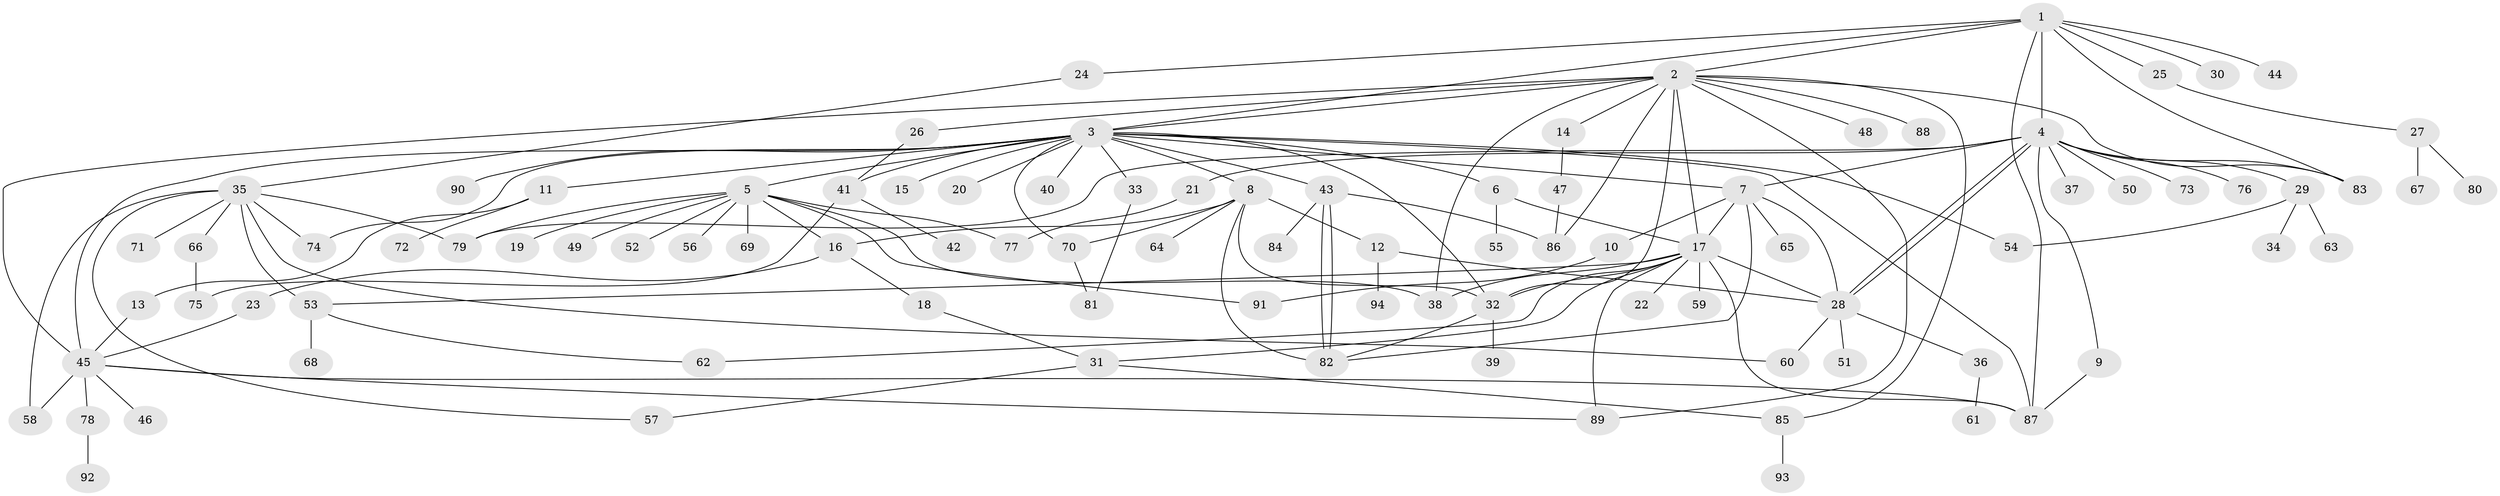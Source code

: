 // Generated by graph-tools (version 1.1) at 2025/48/03/09/25 04:48:37]
// undirected, 94 vertices, 141 edges
graph export_dot {
graph [start="1"]
  node [color=gray90,style=filled];
  1;
  2;
  3;
  4;
  5;
  6;
  7;
  8;
  9;
  10;
  11;
  12;
  13;
  14;
  15;
  16;
  17;
  18;
  19;
  20;
  21;
  22;
  23;
  24;
  25;
  26;
  27;
  28;
  29;
  30;
  31;
  32;
  33;
  34;
  35;
  36;
  37;
  38;
  39;
  40;
  41;
  42;
  43;
  44;
  45;
  46;
  47;
  48;
  49;
  50;
  51;
  52;
  53;
  54;
  55;
  56;
  57;
  58;
  59;
  60;
  61;
  62;
  63;
  64;
  65;
  66;
  67;
  68;
  69;
  70;
  71;
  72;
  73;
  74;
  75;
  76;
  77;
  78;
  79;
  80;
  81;
  82;
  83;
  84;
  85;
  86;
  87;
  88;
  89;
  90;
  91;
  92;
  93;
  94;
  1 -- 2;
  1 -- 3;
  1 -- 4;
  1 -- 24;
  1 -- 25;
  1 -- 30;
  1 -- 44;
  1 -- 83;
  1 -- 87;
  2 -- 3;
  2 -- 14;
  2 -- 17;
  2 -- 26;
  2 -- 32;
  2 -- 38;
  2 -- 45;
  2 -- 48;
  2 -- 83;
  2 -- 85;
  2 -- 86;
  2 -- 88;
  2 -- 89;
  3 -- 5;
  3 -- 6;
  3 -- 7;
  3 -- 8;
  3 -- 11;
  3 -- 15;
  3 -- 20;
  3 -- 32;
  3 -- 33;
  3 -- 40;
  3 -- 41;
  3 -- 43;
  3 -- 45;
  3 -- 54;
  3 -- 70;
  3 -- 74;
  3 -- 87;
  3 -- 90;
  4 -- 7;
  4 -- 9;
  4 -- 21;
  4 -- 28;
  4 -- 28;
  4 -- 29;
  4 -- 37;
  4 -- 50;
  4 -- 73;
  4 -- 76;
  4 -- 79;
  4 -- 83;
  5 -- 16;
  5 -- 19;
  5 -- 38;
  5 -- 49;
  5 -- 52;
  5 -- 56;
  5 -- 69;
  5 -- 77;
  5 -- 79;
  5 -- 91;
  6 -- 17;
  6 -- 55;
  7 -- 10;
  7 -- 17;
  7 -- 28;
  7 -- 65;
  7 -- 82;
  8 -- 12;
  8 -- 16;
  8 -- 32;
  8 -- 64;
  8 -- 70;
  8 -- 82;
  9 -- 87;
  10 -- 91;
  11 -- 13;
  11 -- 72;
  12 -- 28;
  12 -- 94;
  13 -- 45;
  14 -- 47;
  16 -- 18;
  16 -- 23;
  17 -- 22;
  17 -- 28;
  17 -- 31;
  17 -- 32;
  17 -- 38;
  17 -- 53;
  17 -- 59;
  17 -- 62;
  17 -- 87;
  17 -- 89;
  18 -- 31;
  21 -- 77;
  23 -- 45;
  24 -- 35;
  25 -- 27;
  26 -- 41;
  27 -- 67;
  27 -- 80;
  28 -- 36;
  28 -- 51;
  28 -- 60;
  29 -- 34;
  29 -- 54;
  29 -- 63;
  31 -- 57;
  31 -- 85;
  32 -- 39;
  32 -- 82;
  33 -- 81;
  35 -- 53;
  35 -- 57;
  35 -- 58;
  35 -- 60;
  35 -- 66;
  35 -- 71;
  35 -- 74;
  35 -- 79;
  36 -- 61;
  41 -- 42;
  41 -- 75;
  43 -- 82;
  43 -- 82;
  43 -- 84;
  43 -- 86;
  45 -- 46;
  45 -- 58;
  45 -- 78;
  45 -- 87;
  45 -- 89;
  47 -- 86;
  53 -- 62;
  53 -- 68;
  66 -- 75;
  70 -- 81;
  78 -- 92;
  85 -- 93;
}
